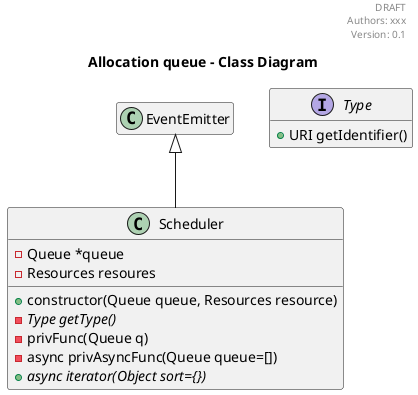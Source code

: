 @startuml

header
DRAFT
Authors: xxx
Version: 0.1
endheader

hide empty members

title Allocation queue - Class Diagram


interface Type {
    +URI getIdentifier()
}

class Scheduler {
    +constructor(Queue queue, Resources resource)
    -{abstract}Type getType()
    -privFunc(Queue q)
    -async privAsyncFunc(Queue queue=[])
    +{abstract} async iterator(Object sort={})
    -Queue *queue
    -Resources resoures
}


class EventEmitter
Scheduler -up-|> EventEmitter


@enduml
